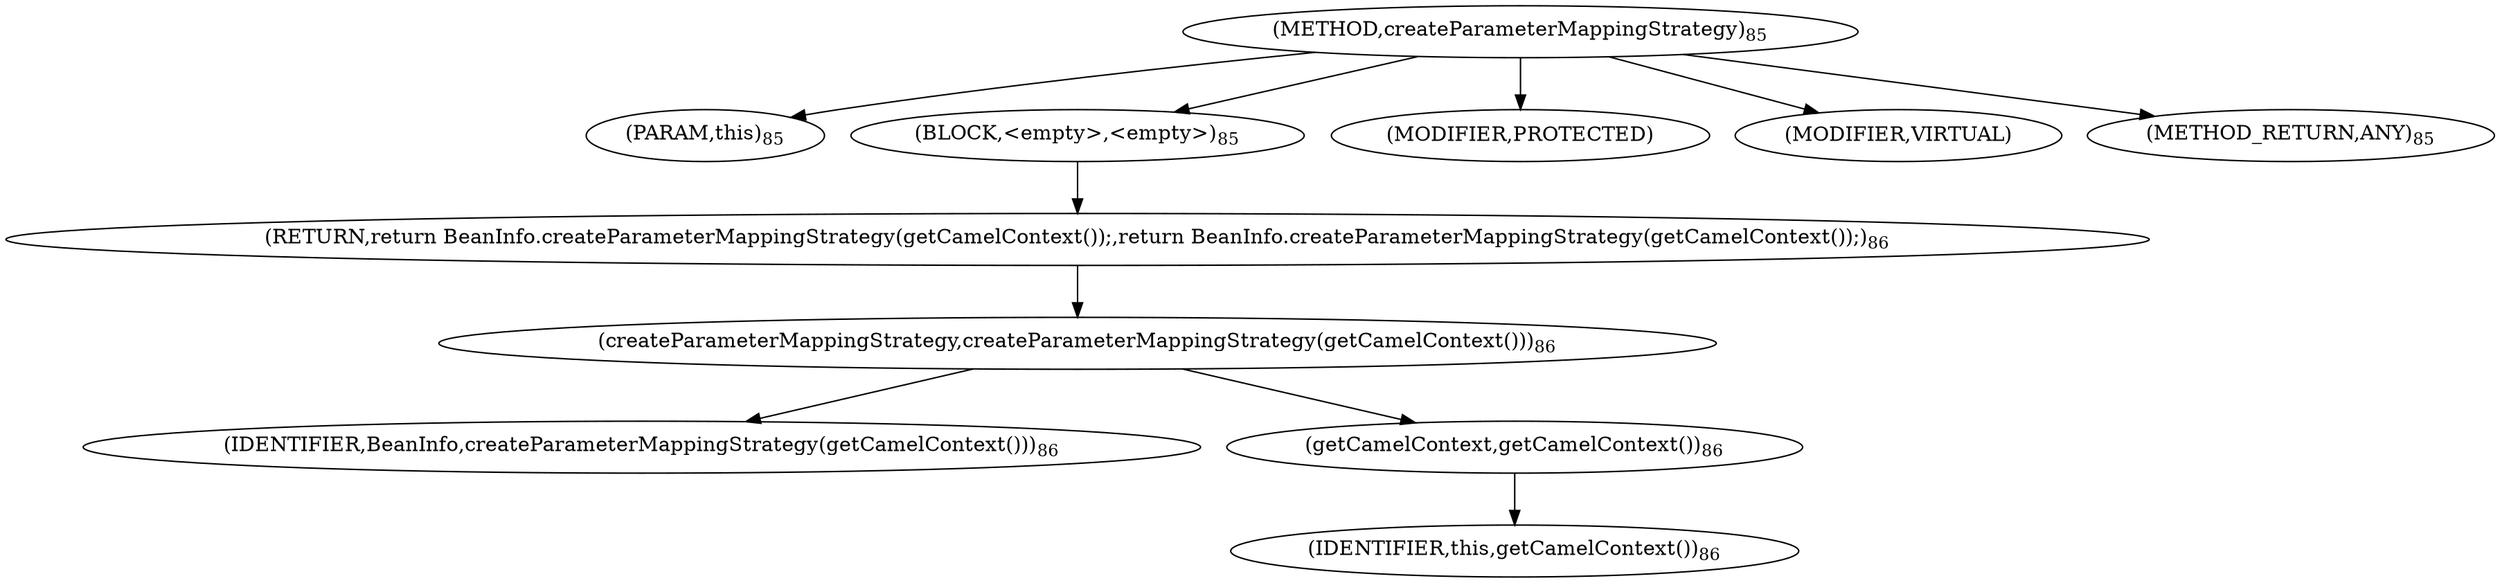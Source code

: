 digraph "createParameterMappingStrategy" {  
"158" [label = <(METHOD,createParameterMappingStrategy)<SUB>85</SUB>> ]
"23" [label = <(PARAM,this)<SUB>85</SUB>> ]
"159" [label = <(BLOCK,&lt;empty&gt;,&lt;empty&gt;)<SUB>85</SUB>> ]
"160" [label = <(RETURN,return BeanInfo.createParameterMappingStrategy(getCamelContext());,return BeanInfo.createParameterMappingStrategy(getCamelContext());)<SUB>86</SUB>> ]
"161" [label = <(createParameterMappingStrategy,createParameterMappingStrategy(getCamelContext()))<SUB>86</SUB>> ]
"162" [label = <(IDENTIFIER,BeanInfo,createParameterMappingStrategy(getCamelContext()))<SUB>86</SUB>> ]
"163" [label = <(getCamelContext,getCamelContext())<SUB>86</SUB>> ]
"22" [label = <(IDENTIFIER,this,getCamelContext())<SUB>86</SUB>> ]
"164" [label = <(MODIFIER,PROTECTED)> ]
"165" [label = <(MODIFIER,VIRTUAL)> ]
"166" [label = <(METHOD_RETURN,ANY)<SUB>85</SUB>> ]
  "158" -> "23" 
  "158" -> "159" 
  "158" -> "164" 
  "158" -> "165" 
  "158" -> "166" 
  "159" -> "160" 
  "160" -> "161" 
  "161" -> "162" 
  "161" -> "163" 
  "163" -> "22" 
}
